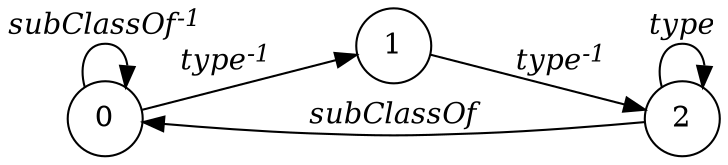 digraph ""
{
   rankdir=LR
   0 [label="0"][shape=circle] ;
   1 [label="1"][shape=circle] ;
   2 [label="2"][shape=circle] ;
   0 -> 0 [label=<<I>subClassOf<SUP>-1</SUP></I>>] ;
   0 -> 1 [label=<<I>type<SUP>-1</SUP></I>>] ;
   1 -> 2 [label=<<I>type<SUP>-1</SUP></I>>] ;
   2 -> 2 [label=<<I>type</I>>] ;
   2 -> 0 [label=<<I>subClassOf</I>>] ;
   
}
